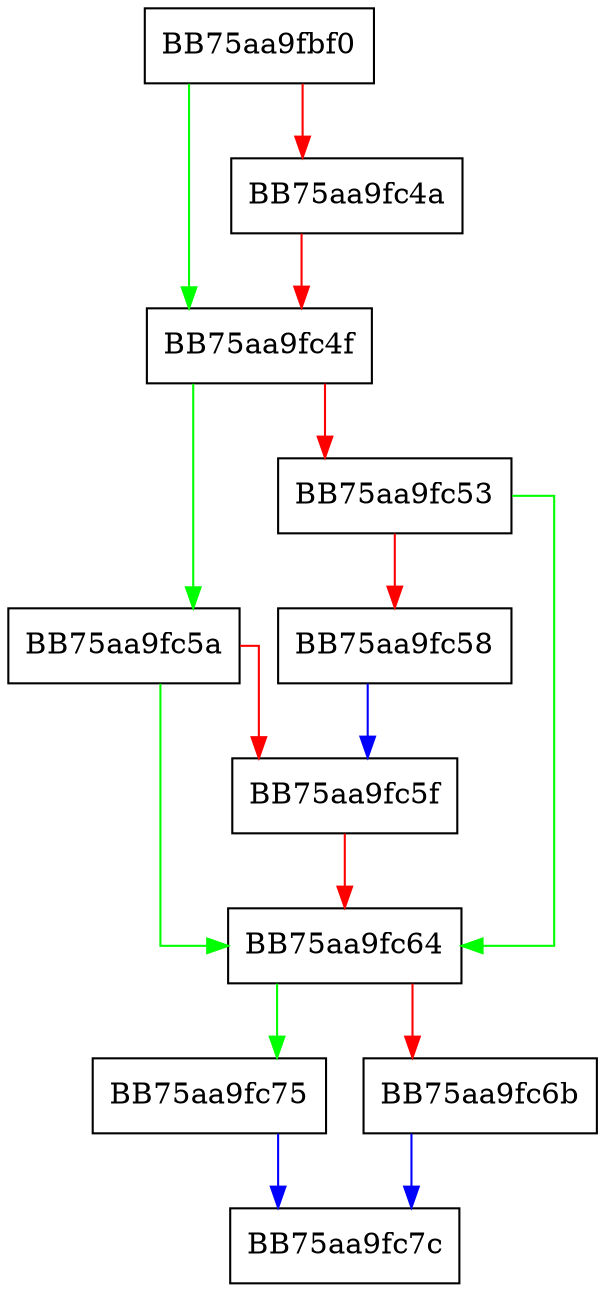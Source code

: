 digraph RpfAPI_MultiByteToWideChar {
  node [shape="box"];
  graph [splines=ortho];
  BB75aa9fbf0 -> BB75aa9fc4f [color="green"];
  BB75aa9fbf0 -> BB75aa9fc4a [color="red"];
  BB75aa9fc4a -> BB75aa9fc4f [color="red"];
  BB75aa9fc4f -> BB75aa9fc5a [color="green"];
  BB75aa9fc4f -> BB75aa9fc53 [color="red"];
  BB75aa9fc53 -> BB75aa9fc64 [color="green"];
  BB75aa9fc53 -> BB75aa9fc58 [color="red"];
  BB75aa9fc58 -> BB75aa9fc5f [color="blue"];
  BB75aa9fc5a -> BB75aa9fc64 [color="green"];
  BB75aa9fc5a -> BB75aa9fc5f [color="red"];
  BB75aa9fc5f -> BB75aa9fc64 [color="red"];
  BB75aa9fc64 -> BB75aa9fc75 [color="green"];
  BB75aa9fc64 -> BB75aa9fc6b [color="red"];
  BB75aa9fc6b -> BB75aa9fc7c [color="blue"];
  BB75aa9fc75 -> BB75aa9fc7c [color="blue"];
}